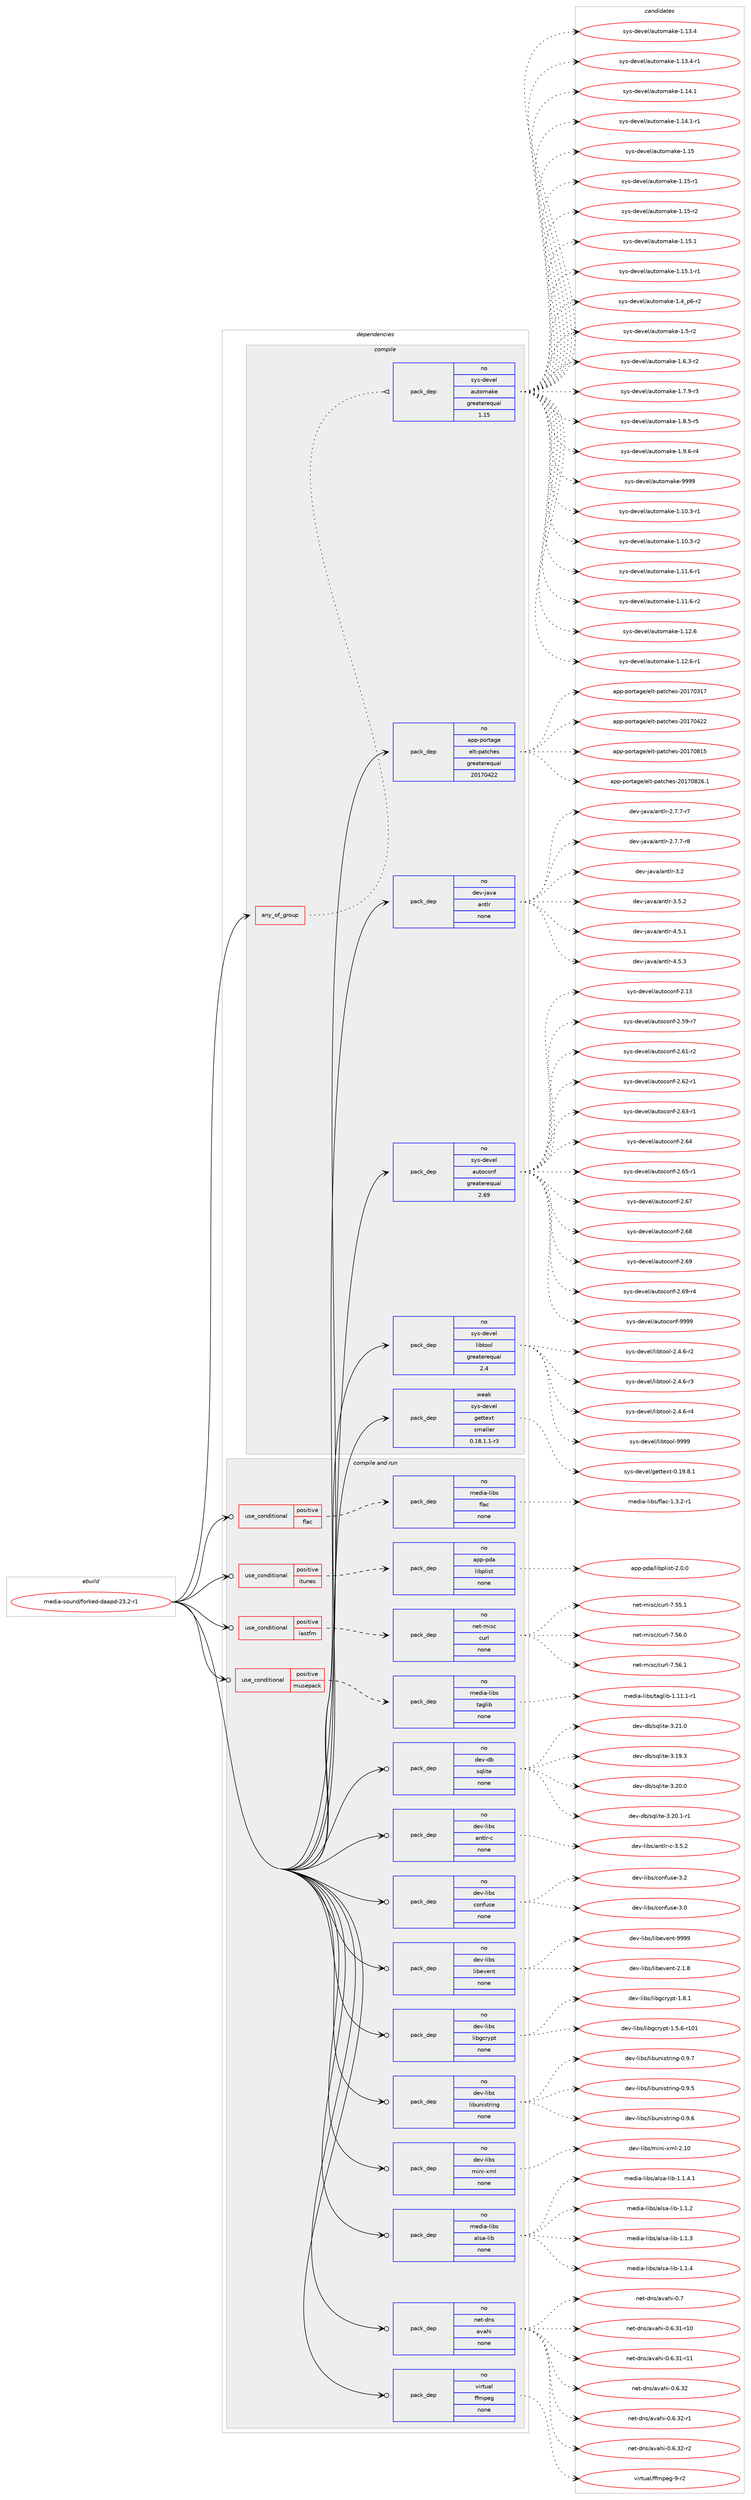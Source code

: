 digraph prolog {

# *************
# Graph options
# *************

newrank=true;
concentrate=true;
compound=true;
graph [rankdir=LR,fontname=Helvetica,fontsize=10,ranksep=1.5];#, ranksep=2.5, nodesep=0.2];
edge  [arrowhead=vee];
node  [fontname=Helvetica,fontsize=10];

# **********
# The ebuild
# **********

subgraph cluster_leftcol {
color=gray;
rank=same;
label=<<i>ebuild</i>>;
id [label="media-sound/forked-daapd-23.2-r1", color=red, width=4, href="../media-sound/forked-daapd-23.2-r1.svg"];
}

# ****************
# The dependencies
# ****************

subgraph cluster_midcol {
color=gray;
label=<<i>dependencies</i>>;
subgraph cluster_compile {
fillcolor="#eeeeee";
style=filled;
label=<<i>compile</i>>;
subgraph any5954 {
dependency380629 [label=<<TABLE BORDER="0" CELLBORDER="1" CELLSPACING="0" CELLPADDING="4"><TR><TD CELLPADDING="10">any_of_group</TD></TR></TABLE>>, shape=none, color=red];subgraph pack281161 {
dependency380630 [label=<<TABLE BORDER="0" CELLBORDER="1" CELLSPACING="0" CELLPADDING="4" WIDTH="220"><TR><TD ROWSPAN="6" CELLPADDING="30">pack_dep</TD></TR><TR><TD WIDTH="110">no</TD></TR><TR><TD>sys-devel</TD></TR><TR><TD>automake</TD></TR><TR><TD>greaterequal</TD></TR><TR><TD>1.15</TD></TR></TABLE>>, shape=none, color=blue];
}
dependency380629:e -> dependency380630:w [weight=20,style="dotted",arrowhead="oinv"];
}
id:e -> dependency380629:w [weight=20,style="solid",arrowhead="vee"];
subgraph pack281162 {
dependency380631 [label=<<TABLE BORDER="0" CELLBORDER="1" CELLSPACING="0" CELLPADDING="4" WIDTH="220"><TR><TD ROWSPAN="6" CELLPADDING="30">pack_dep</TD></TR><TR><TD WIDTH="110">no</TD></TR><TR><TD>app-portage</TD></TR><TR><TD>elt-patches</TD></TR><TR><TD>greaterequal</TD></TR><TR><TD>20170422</TD></TR></TABLE>>, shape=none, color=blue];
}
id:e -> dependency380631:w [weight=20,style="solid",arrowhead="vee"];
subgraph pack281163 {
dependency380632 [label=<<TABLE BORDER="0" CELLBORDER="1" CELLSPACING="0" CELLPADDING="4" WIDTH="220"><TR><TD ROWSPAN="6" CELLPADDING="30">pack_dep</TD></TR><TR><TD WIDTH="110">no</TD></TR><TR><TD>dev-java</TD></TR><TR><TD>antlr</TD></TR><TR><TD>none</TD></TR><TR><TD></TD></TR></TABLE>>, shape=none, color=blue];
}
id:e -> dependency380632:w [weight=20,style="solid",arrowhead="vee"];
subgraph pack281164 {
dependency380633 [label=<<TABLE BORDER="0" CELLBORDER="1" CELLSPACING="0" CELLPADDING="4" WIDTH="220"><TR><TD ROWSPAN="6" CELLPADDING="30">pack_dep</TD></TR><TR><TD WIDTH="110">no</TD></TR><TR><TD>sys-devel</TD></TR><TR><TD>autoconf</TD></TR><TR><TD>greaterequal</TD></TR><TR><TD>2.69</TD></TR></TABLE>>, shape=none, color=blue];
}
id:e -> dependency380633:w [weight=20,style="solid",arrowhead="vee"];
subgraph pack281165 {
dependency380634 [label=<<TABLE BORDER="0" CELLBORDER="1" CELLSPACING="0" CELLPADDING="4" WIDTH="220"><TR><TD ROWSPAN="6" CELLPADDING="30">pack_dep</TD></TR><TR><TD WIDTH="110">no</TD></TR><TR><TD>sys-devel</TD></TR><TR><TD>libtool</TD></TR><TR><TD>greaterequal</TD></TR><TR><TD>2.4</TD></TR></TABLE>>, shape=none, color=blue];
}
id:e -> dependency380634:w [weight=20,style="solid",arrowhead="vee"];
subgraph pack281166 {
dependency380635 [label=<<TABLE BORDER="0" CELLBORDER="1" CELLSPACING="0" CELLPADDING="4" WIDTH="220"><TR><TD ROWSPAN="6" CELLPADDING="30">pack_dep</TD></TR><TR><TD WIDTH="110">weak</TD></TR><TR><TD>sys-devel</TD></TR><TR><TD>gettext</TD></TR><TR><TD>smaller</TD></TR><TR><TD>0.18.1.1-r3</TD></TR></TABLE>>, shape=none, color=blue];
}
id:e -> dependency380635:w [weight=20,style="solid",arrowhead="vee"];
}
subgraph cluster_compileandrun {
fillcolor="#eeeeee";
style=filled;
label=<<i>compile and run</i>>;
subgraph cond93353 {
dependency380636 [label=<<TABLE BORDER="0" CELLBORDER="1" CELLSPACING="0" CELLPADDING="4"><TR><TD ROWSPAN="3" CELLPADDING="10">use_conditional</TD></TR><TR><TD>positive</TD></TR><TR><TD>flac</TD></TR></TABLE>>, shape=none, color=red];
subgraph pack281167 {
dependency380637 [label=<<TABLE BORDER="0" CELLBORDER="1" CELLSPACING="0" CELLPADDING="4" WIDTH="220"><TR><TD ROWSPAN="6" CELLPADDING="30">pack_dep</TD></TR><TR><TD WIDTH="110">no</TD></TR><TR><TD>media-libs</TD></TR><TR><TD>flac</TD></TR><TR><TD>none</TD></TR><TR><TD></TD></TR></TABLE>>, shape=none, color=blue];
}
dependency380636:e -> dependency380637:w [weight=20,style="dashed",arrowhead="vee"];
}
id:e -> dependency380636:w [weight=20,style="solid",arrowhead="odotvee"];
subgraph cond93354 {
dependency380638 [label=<<TABLE BORDER="0" CELLBORDER="1" CELLSPACING="0" CELLPADDING="4"><TR><TD ROWSPAN="3" CELLPADDING="10">use_conditional</TD></TR><TR><TD>positive</TD></TR><TR><TD>itunes</TD></TR></TABLE>>, shape=none, color=red];
subgraph pack281168 {
dependency380639 [label=<<TABLE BORDER="0" CELLBORDER="1" CELLSPACING="0" CELLPADDING="4" WIDTH="220"><TR><TD ROWSPAN="6" CELLPADDING="30">pack_dep</TD></TR><TR><TD WIDTH="110">no</TD></TR><TR><TD>app-pda</TD></TR><TR><TD>libplist</TD></TR><TR><TD>none</TD></TR><TR><TD></TD></TR></TABLE>>, shape=none, color=blue];
}
dependency380638:e -> dependency380639:w [weight=20,style="dashed",arrowhead="vee"];
}
id:e -> dependency380638:w [weight=20,style="solid",arrowhead="odotvee"];
subgraph cond93355 {
dependency380640 [label=<<TABLE BORDER="0" CELLBORDER="1" CELLSPACING="0" CELLPADDING="4"><TR><TD ROWSPAN="3" CELLPADDING="10">use_conditional</TD></TR><TR><TD>positive</TD></TR><TR><TD>lastfm</TD></TR></TABLE>>, shape=none, color=red];
subgraph pack281169 {
dependency380641 [label=<<TABLE BORDER="0" CELLBORDER="1" CELLSPACING="0" CELLPADDING="4" WIDTH="220"><TR><TD ROWSPAN="6" CELLPADDING="30">pack_dep</TD></TR><TR><TD WIDTH="110">no</TD></TR><TR><TD>net-misc</TD></TR><TR><TD>curl</TD></TR><TR><TD>none</TD></TR><TR><TD></TD></TR></TABLE>>, shape=none, color=blue];
}
dependency380640:e -> dependency380641:w [weight=20,style="dashed",arrowhead="vee"];
}
id:e -> dependency380640:w [weight=20,style="solid",arrowhead="odotvee"];
subgraph cond93356 {
dependency380642 [label=<<TABLE BORDER="0" CELLBORDER="1" CELLSPACING="0" CELLPADDING="4"><TR><TD ROWSPAN="3" CELLPADDING="10">use_conditional</TD></TR><TR><TD>positive</TD></TR><TR><TD>musepack</TD></TR></TABLE>>, shape=none, color=red];
subgraph pack281170 {
dependency380643 [label=<<TABLE BORDER="0" CELLBORDER="1" CELLSPACING="0" CELLPADDING="4" WIDTH="220"><TR><TD ROWSPAN="6" CELLPADDING="30">pack_dep</TD></TR><TR><TD WIDTH="110">no</TD></TR><TR><TD>media-libs</TD></TR><TR><TD>taglib</TD></TR><TR><TD>none</TD></TR><TR><TD></TD></TR></TABLE>>, shape=none, color=blue];
}
dependency380642:e -> dependency380643:w [weight=20,style="dashed",arrowhead="vee"];
}
id:e -> dependency380642:w [weight=20,style="solid",arrowhead="odotvee"];
subgraph pack281171 {
dependency380644 [label=<<TABLE BORDER="0" CELLBORDER="1" CELLSPACING="0" CELLPADDING="4" WIDTH="220"><TR><TD ROWSPAN="6" CELLPADDING="30">pack_dep</TD></TR><TR><TD WIDTH="110">no</TD></TR><TR><TD>dev-db</TD></TR><TR><TD>sqlite</TD></TR><TR><TD>none</TD></TR><TR><TD></TD></TR></TABLE>>, shape=none, color=blue];
}
id:e -> dependency380644:w [weight=20,style="solid",arrowhead="odotvee"];
subgraph pack281172 {
dependency380645 [label=<<TABLE BORDER="0" CELLBORDER="1" CELLSPACING="0" CELLPADDING="4" WIDTH="220"><TR><TD ROWSPAN="6" CELLPADDING="30">pack_dep</TD></TR><TR><TD WIDTH="110">no</TD></TR><TR><TD>dev-libs</TD></TR><TR><TD>antlr-c</TD></TR><TR><TD>none</TD></TR><TR><TD></TD></TR></TABLE>>, shape=none, color=blue];
}
id:e -> dependency380645:w [weight=20,style="solid",arrowhead="odotvee"];
subgraph pack281173 {
dependency380646 [label=<<TABLE BORDER="0" CELLBORDER="1" CELLSPACING="0" CELLPADDING="4" WIDTH="220"><TR><TD ROWSPAN="6" CELLPADDING="30">pack_dep</TD></TR><TR><TD WIDTH="110">no</TD></TR><TR><TD>dev-libs</TD></TR><TR><TD>confuse</TD></TR><TR><TD>none</TD></TR><TR><TD></TD></TR></TABLE>>, shape=none, color=blue];
}
id:e -> dependency380646:w [weight=20,style="solid",arrowhead="odotvee"];
subgraph pack281174 {
dependency380647 [label=<<TABLE BORDER="0" CELLBORDER="1" CELLSPACING="0" CELLPADDING="4" WIDTH="220"><TR><TD ROWSPAN="6" CELLPADDING="30">pack_dep</TD></TR><TR><TD WIDTH="110">no</TD></TR><TR><TD>dev-libs</TD></TR><TR><TD>libevent</TD></TR><TR><TD>none</TD></TR><TR><TD></TD></TR></TABLE>>, shape=none, color=blue];
}
id:e -> dependency380647:w [weight=20,style="solid",arrowhead="odotvee"];
subgraph pack281175 {
dependency380648 [label=<<TABLE BORDER="0" CELLBORDER="1" CELLSPACING="0" CELLPADDING="4" WIDTH="220"><TR><TD ROWSPAN="6" CELLPADDING="30">pack_dep</TD></TR><TR><TD WIDTH="110">no</TD></TR><TR><TD>dev-libs</TD></TR><TR><TD>libgcrypt</TD></TR><TR><TD>none</TD></TR><TR><TD></TD></TR></TABLE>>, shape=none, color=blue];
}
id:e -> dependency380648:w [weight=20,style="solid",arrowhead="odotvee"];
subgraph pack281176 {
dependency380649 [label=<<TABLE BORDER="0" CELLBORDER="1" CELLSPACING="0" CELLPADDING="4" WIDTH="220"><TR><TD ROWSPAN="6" CELLPADDING="30">pack_dep</TD></TR><TR><TD WIDTH="110">no</TD></TR><TR><TD>dev-libs</TD></TR><TR><TD>libunistring</TD></TR><TR><TD>none</TD></TR><TR><TD></TD></TR></TABLE>>, shape=none, color=blue];
}
id:e -> dependency380649:w [weight=20,style="solid",arrowhead="odotvee"];
subgraph pack281177 {
dependency380650 [label=<<TABLE BORDER="0" CELLBORDER="1" CELLSPACING="0" CELLPADDING="4" WIDTH="220"><TR><TD ROWSPAN="6" CELLPADDING="30">pack_dep</TD></TR><TR><TD WIDTH="110">no</TD></TR><TR><TD>dev-libs</TD></TR><TR><TD>mini-xml</TD></TR><TR><TD>none</TD></TR><TR><TD></TD></TR></TABLE>>, shape=none, color=blue];
}
id:e -> dependency380650:w [weight=20,style="solid",arrowhead="odotvee"];
subgraph pack281178 {
dependency380651 [label=<<TABLE BORDER="0" CELLBORDER="1" CELLSPACING="0" CELLPADDING="4" WIDTH="220"><TR><TD ROWSPAN="6" CELLPADDING="30">pack_dep</TD></TR><TR><TD WIDTH="110">no</TD></TR><TR><TD>media-libs</TD></TR><TR><TD>alsa-lib</TD></TR><TR><TD>none</TD></TR><TR><TD></TD></TR></TABLE>>, shape=none, color=blue];
}
id:e -> dependency380651:w [weight=20,style="solid",arrowhead="odotvee"];
subgraph pack281179 {
dependency380652 [label=<<TABLE BORDER="0" CELLBORDER="1" CELLSPACING="0" CELLPADDING="4" WIDTH="220"><TR><TD ROWSPAN="6" CELLPADDING="30">pack_dep</TD></TR><TR><TD WIDTH="110">no</TD></TR><TR><TD>net-dns</TD></TR><TR><TD>avahi</TD></TR><TR><TD>none</TD></TR><TR><TD></TD></TR></TABLE>>, shape=none, color=blue];
}
id:e -> dependency380652:w [weight=20,style="solid",arrowhead="odotvee"];
subgraph pack281180 {
dependency380653 [label=<<TABLE BORDER="0" CELLBORDER="1" CELLSPACING="0" CELLPADDING="4" WIDTH="220"><TR><TD ROWSPAN="6" CELLPADDING="30">pack_dep</TD></TR><TR><TD WIDTH="110">no</TD></TR><TR><TD>virtual</TD></TR><TR><TD>ffmpeg</TD></TR><TR><TD>none</TD></TR><TR><TD></TD></TR></TABLE>>, shape=none, color=blue];
}
id:e -> dependency380653:w [weight=20,style="solid",arrowhead="odotvee"];
}
subgraph cluster_run {
fillcolor="#eeeeee";
style=filled;
label=<<i>run</i>>;
}
}

# **************
# The candidates
# **************

subgraph cluster_choices {
rank=same;
color=gray;
label=<<i>candidates</i>>;

subgraph choice281161 {
color=black;
nodesep=1;
choice11512111545100101118101108479711711611110997107101454946494846514511449 [label="sys-devel/automake-1.10.3-r1", color=red, width=4,href="../sys-devel/automake-1.10.3-r1.svg"];
choice11512111545100101118101108479711711611110997107101454946494846514511450 [label="sys-devel/automake-1.10.3-r2", color=red, width=4,href="../sys-devel/automake-1.10.3-r2.svg"];
choice11512111545100101118101108479711711611110997107101454946494946544511449 [label="sys-devel/automake-1.11.6-r1", color=red, width=4,href="../sys-devel/automake-1.11.6-r1.svg"];
choice11512111545100101118101108479711711611110997107101454946494946544511450 [label="sys-devel/automake-1.11.6-r2", color=red, width=4,href="../sys-devel/automake-1.11.6-r2.svg"];
choice1151211154510010111810110847971171161111099710710145494649504654 [label="sys-devel/automake-1.12.6", color=red, width=4,href="../sys-devel/automake-1.12.6.svg"];
choice11512111545100101118101108479711711611110997107101454946495046544511449 [label="sys-devel/automake-1.12.6-r1", color=red, width=4,href="../sys-devel/automake-1.12.6-r1.svg"];
choice1151211154510010111810110847971171161111099710710145494649514652 [label="sys-devel/automake-1.13.4", color=red, width=4,href="../sys-devel/automake-1.13.4.svg"];
choice11512111545100101118101108479711711611110997107101454946495146524511449 [label="sys-devel/automake-1.13.4-r1", color=red, width=4,href="../sys-devel/automake-1.13.4-r1.svg"];
choice1151211154510010111810110847971171161111099710710145494649524649 [label="sys-devel/automake-1.14.1", color=red, width=4,href="../sys-devel/automake-1.14.1.svg"];
choice11512111545100101118101108479711711611110997107101454946495246494511449 [label="sys-devel/automake-1.14.1-r1", color=red, width=4,href="../sys-devel/automake-1.14.1-r1.svg"];
choice115121115451001011181011084797117116111109971071014549464953 [label="sys-devel/automake-1.15", color=red, width=4,href="../sys-devel/automake-1.15.svg"];
choice1151211154510010111810110847971171161111099710710145494649534511449 [label="sys-devel/automake-1.15-r1", color=red, width=4,href="../sys-devel/automake-1.15-r1.svg"];
choice1151211154510010111810110847971171161111099710710145494649534511450 [label="sys-devel/automake-1.15-r2", color=red, width=4,href="../sys-devel/automake-1.15-r2.svg"];
choice1151211154510010111810110847971171161111099710710145494649534649 [label="sys-devel/automake-1.15.1", color=red, width=4,href="../sys-devel/automake-1.15.1.svg"];
choice11512111545100101118101108479711711611110997107101454946495346494511449 [label="sys-devel/automake-1.15.1-r1", color=red, width=4,href="../sys-devel/automake-1.15.1-r1.svg"];
choice115121115451001011181011084797117116111109971071014549465295112544511450 [label="sys-devel/automake-1.4_p6-r2", color=red, width=4,href="../sys-devel/automake-1.4_p6-r2.svg"];
choice11512111545100101118101108479711711611110997107101454946534511450 [label="sys-devel/automake-1.5-r2", color=red, width=4,href="../sys-devel/automake-1.5-r2.svg"];
choice115121115451001011181011084797117116111109971071014549465446514511450 [label="sys-devel/automake-1.6.3-r2", color=red, width=4,href="../sys-devel/automake-1.6.3-r2.svg"];
choice115121115451001011181011084797117116111109971071014549465546574511451 [label="sys-devel/automake-1.7.9-r3", color=red, width=4,href="../sys-devel/automake-1.7.9-r3.svg"];
choice115121115451001011181011084797117116111109971071014549465646534511453 [label="sys-devel/automake-1.8.5-r5", color=red, width=4,href="../sys-devel/automake-1.8.5-r5.svg"];
choice115121115451001011181011084797117116111109971071014549465746544511452 [label="sys-devel/automake-1.9.6-r4", color=red, width=4,href="../sys-devel/automake-1.9.6-r4.svg"];
choice115121115451001011181011084797117116111109971071014557575757 [label="sys-devel/automake-9999", color=red, width=4,href="../sys-devel/automake-9999.svg"];
dependency380630:e -> choice11512111545100101118101108479711711611110997107101454946494846514511449:w [style=dotted,weight="100"];
dependency380630:e -> choice11512111545100101118101108479711711611110997107101454946494846514511450:w [style=dotted,weight="100"];
dependency380630:e -> choice11512111545100101118101108479711711611110997107101454946494946544511449:w [style=dotted,weight="100"];
dependency380630:e -> choice11512111545100101118101108479711711611110997107101454946494946544511450:w [style=dotted,weight="100"];
dependency380630:e -> choice1151211154510010111810110847971171161111099710710145494649504654:w [style=dotted,weight="100"];
dependency380630:e -> choice11512111545100101118101108479711711611110997107101454946495046544511449:w [style=dotted,weight="100"];
dependency380630:e -> choice1151211154510010111810110847971171161111099710710145494649514652:w [style=dotted,weight="100"];
dependency380630:e -> choice11512111545100101118101108479711711611110997107101454946495146524511449:w [style=dotted,weight="100"];
dependency380630:e -> choice1151211154510010111810110847971171161111099710710145494649524649:w [style=dotted,weight="100"];
dependency380630:e -> choice11512111545100101118101108479711711611110997107101454946495246494511449:w [style=dotted,weight="100"];
dependency380630:e -> choice115121115451001011181011084797117116111109971071014549464953:w [style=dotted,weight="100"];
dependency380630:e -> choice1151211154510010111810110847971171161111099710710145494649534511449:w [style=dotted,weight="100"];
dependency380630:e -> choice1151211154510010111810110847971171161111099710710145494649534511450:w [style=dotted,weight="100"];
dependency380630:e -> choice1151211154510010111810110847971171161111099710710145494649534649:w [style=dotted,weight="100"];
dependency380630:e -> choice11512111545100101118101108479711711611110997107101454946495346494511449:w [style=dotted,weight="100"];
dependency380630:e -> choice115121115451001011181011084797117116111109971071014549465295112544511450:w [style=dotted,weight="100"];
dependency380630:e -> choice11512111545100101118101108479711711611110997107101454946534511450:w [style=dotted,weight="100"];
dependency380630:e -> choice115121115451001011181011084797117116111109971071014549465446514511450:w [style=dotted,weight="100"];
dependency380630:e -> choice115121115451001011181011084797117116111109971071014549465546574511451:w [style=dotted,weight="100"];
dependency380630:e -> choice115121115451001011181011084797117116111109971071014549465646534511453:w [style=dotted,weight="100"];
dependency380630:e -> choice115121115451001011181011084797117116111109971071014549465746544511452:w [style=dotted,weight="100"];
dependency380630:e -> choice115121115451001011181011084797117116111109971071014557575757:w [style=dotted,weight="100"];
}
subgraph choice281162 {
color=black;
nodesep=1;
choice97112112451121111141169710310147101108116451129711699104101115455048495548514955 [label="app-portage/elt-patches-20170317", color=red, width=4,href="../app-portage/elt-patches-20170317.svg"];
choice97112112451121111141169710310147101108116451129711699104101115455048495548525050 [label="app-portage/elt-patches-20170422", color=red, width=4,href="../app-portage/elt-patches-20170422.svg"];
choice97112112451121111141169710310147101108116451129711699104101115455048495548564953 [label="app-portage/elt-patches-20170815", color=red, width=4,href="../app-portage/elt-patches-20170815.svg"];
choice971121124511211111411697103101471011081164511297116991041011154550484955485650544649 [label="app-portage/elt-patches-20170826.1", color=red, width=4,href="../app-portage/elt-patches-20170826.1.svg"];
dependency380631:e -> choice97112112451121111141169710310147101108116451129711699104101115455048495548514955:w [style=dotted,weight="100"];
dependency380631:e -> choice97112112451121111141169710310147101108116451129711699104101115455048495548525050:w [style=dotted,weight="100"];
dependency380631:e -> choice97112112451121111141169710310147101108116451129711699104101115455048495548564953:w [style=dotted,weight="100"];
dependency380631:e -> choice971121124511211111411697103101471011081164511297116991041011154550484955485650544649:w [style=dotted,weight="100"];
}
subgraph choice281163 {
color=black;
nodesep=1;
choice10010111845106971189747971101161081144550465546554511455 [label="dev-java/antlr-2.7.7-r7", color=red, width=4,href="../dev-java/antlr-2.7.7-r7.svg"];
choice10010111845106971189747971101161081144550465546554511456 [label="dev-java/antlr-2.7.7-r8", color=red, width=4,href="../dev-java/antlr-2.7.7-r8.svg"];
choice100101118451069711897479711011610811445514650 [label="dev-java/antlr-3.2", color=red, width=4,href="../dev-java/antlr-3.2.svg"];
choice1001011184510697118974797110116108114455146534650 [label="dev-java/antlr-3.5.2", color=red, width=4,href="../dev-java/antlr-3.5.2.svg"];
choice1001011184510697118974797110116108114455246534649 [label="dev-java/antlr-4.5.1", color=red, width=4,href="../dev-java/antlr-4.5.1.svg"];
choice1001011184510697118974797110116108114455246534651 [label="dev-java/antlr-4.5.3", color=red, width=4,href="../dev-java/antlr-4.5.3.svg"];
dependency380632:e -> choice10010111845106971189747971101161081144550465546554511455:w [style=dotted,weight="100"];
dependency380632:e -> choice10010111845106971189747971101161081144550465546554511456:w [style=dotted,weight="100"];
dependency380632:e -> choice100101118451069711897479711011610811445514650:w [style=dotted,weight="100"];
dependency380632:e -> choice1001011184510697118974797110116108114455146534650:w [style=dotted,weight="100"];
dependency380632:e -> choice1001011184510697118974797110116108114455246534649:w [style=dotted,weight="100"];
dependency380632:e -> choice1001011184510697118974797110116108114455246534651:w [style=dotted,weight="100"];
}
subgraph choice281164 {
color=black;
nodesep=1;
choice115121115451001011181011084797117116111991111101024550464951 [label="sys-devel/autoconf-2.13", color=red, width=4,href="../sys-devel/autoconf-2.13.svg"];
choice1151211154510010111810110847971171161119911111010245504653574511455 [label="sys-devel/autoconf-2.59-r7", color=red, width=4,href="../sys-devel/autoconf-2.59-r7.svg"];
choice1151211154510010111810110847971171161119911111010245504654494511450 [label="sys-devel/autoconf-2.61-r2", color=red, width=4,href="../sys-devel/autoconf-2.61-r2.svg"];
choice1151211154510010111810110847971171161119911111010245504654504511449 [label="sys-devel/autoconf-2.62-r1", color=red, width=4,href="../sys-devel/autoconf-2.62-r1.svg"];
choice1151211154510010111810110847971171161119911111010245504654514511449 [label="sys-devel/autoconf-2.63-r1", color=red, width=4,href="../sys-devel/autoconf-2.63-r1.svg"];
choice115121115451001011181011084797117116111991111101024550465452 [label="sys-devel/autoconf-2.64", color=red, width=4,href="../sys-devel/autoconf-2.64.svg"];
choice1151211154510010111810110847971171161119911111010245504654534511449 [label="sys-devel/autoconf-2.65-r1", color=red, width=4,href="../sys-devel/autoconf-2.65-r1.svg"];
choice115121115451001011181011084797117116111991111101024550465455 [label="sys-devel/autoconf-2.67", color=red, width=4,href="../sys-devel/autoconf-2.67.svg"];
choice115121115451001011181011084797117116111991111101024550465456 [label="sys-devel/autoconf-2.68", color=red, width=4,href="../sys-devel/autoconf-2.68.svg"];
choice115121115451001011181011084797117116111991111101024550465457 [label="sys-devel/autoconf-2.69", color=red, width=4,href="../sys-devel/autoconf-2.69.svg"];
choice1151211154510010111810110847971171161119911111010245504654574511452 [label="sys-devel/autoconf-2.69-r4", color=red, width=4,href="../sys-devel/autoconf-2.69-r4.svg"];
choice115121115451001011181011084797117116111991111101024557575757 [label="sys-devel/autoconf-9999", color=red, width=4,href="../sys-devel/autoconf-9999.svg"];
dependency380633:e -> choice115121115451001011181011084797117116111991111101024550464951:w [style=dotted,weight="100"];
dependency380633:e -> choice1151211154510010111810110847971171161119911111010245504653574511455:w [style=dotted,weight="100"];
dependency380633:e -> choice1151211154510010111810110847971171161119911111010245504654494511450:w [style=dotted,weight="100"];
dependency380633:e -> choice1151211154510010111810110847971171161119911111010245504654504511449:w [style=dotted,weight="100"];
dependency380633:e -> choice1151211154510010111810110847971171161119911111010245504654514511449:w [style=dotted,weight="100"];
dependency380633:e -> choice115121115451001011181011084797117116111991111101024550465452:w [style=dotted,weight="100"];
dependency380633:e -> choice1151211154510010111810110847971171161119911111010245504654534511449:w [style=dotted,weight="100"];
dependency380633:e -> choice115121115451001011181011084797117116111991111101024550465455:w [style=dotted,weight="100"];
dependency380633:e -> choice115121115451001011181011084797117116111991111101024550465456:w [style=dotted,weight="100"];
dependency380633:e -> choice115121115451001011181011084797117116111991111101024550465457:w [style=dotted,weight="100"];
dependency380633:e -> choice1151211154510010111810110847971171161119911111010245504654574511452:w [style=dotted,weight="100"];
dependency380633:e -> choice115121115451001011181011084797117116111991111101024557575757:w [style=dotted,weight="100"];
}
subgraph choice281165 {
color=black;
nodesep=1;
choice1151211154510010111810110847108105981161111111084550465246544511450 [label="sys-devel/libtool-2.4.6-r2", color=red, width=4,href="../sys-devel/libtool-2.4.6-r2.svg"];
choice1151211154510010111810110847108105981161111111084550465246544511451 [label="sys-devel/libtool-2.4.6-r3", color=red, width=4,href="../sys-devel/libtool-2.4.6-r3.svg"];
choice1151211154510010111810110847108105981161111111084550465246544511452 [label="sys-devel/libtool-2.4.6-r4", color=red, width=4,href="../sys-devel/libtool-2.4.6-r4.svg"];
choice1151211154510010111810110847108105981161111111084557575757 [label="sys-devel/libtool-9999", color=red, width=4,href="../sys-devel/libtool-9999.svg"];
dependency380634:e -> choice1151211154510010111810110847108105981161111111084550465246544511450:w [style=dotted,weight="100"];
dependency380634:e -> choice1151211154510010111810110847108105981161111111084550465246544511451:w [style=dotted,weight="100"];
dependency380634:e -> choice1151211154510010111810110847108105981161111111084550465246544511452:w [style=dotted,weight="100"];
dependency380634:e -> choice1151211154510010111810110847108105981161111111084557575757:w [style=dotted,weight="100"];
}
subgraph choice281166 {
color=black;
nodesep=1;
choice1151211154510010111810110847103101116116101120116454846495746564649 [label="sys-devel/gettext-0.19.8.1", color=red, width=4,href="../sys-devel/gettext-0.19.8.1.svg"];
dependency380635:e -> choice1151211154510010111810110847103101116116101120116454846495746564649:w [style=dotted,weight="100"];
}
subgraph choice281167 {
color=black;
nodesep=1;
choice1091011001059745108105981154710210897994549465146504511449 [label="media-libs/flac-1.3.2-r1", color=red, width=4,href="../media-libs/flac-1.3.2-r1.svg"];
dependency380637:e -> choice1091011001059745108105981154710210897994549465146504511449:w [style=dotted,weight="100"];
}
subgraph choice281168 {
color=black;
nodesep=1;
choice9711211245112100974710810598112108105115116455046484648 [label="app-pda/libplist-2.0.0", color=red, width=4,href="../app-pda/libplist-2.0.0.svg"];
dependency380639:e -> choice9711211245112100974710810598112108105115116455046484648:w [style=dotted,weight="100"];
}
subgraph choice281169 {
color=black;
nodesep=1;
choice1101011164510910511599479911711410845554653534649 [label="net-misc/curl-7.55.1", color=red, width=4,href="../net-misc/curl-7.55.1.svg"];
choice1101011164510910511599479911711410845554653544648 [label="net-misc/curl-7.56.0", color=red, width=4,href="../net-misc/curl-7.56.0.svg"];
choice1101011164510910511599479911711410845554653544649 [label="net-misc/curl-7.56.1", color=red, width=4,href="../net-misc/curl-7.56.1.svg"];
dependency380641:e -> choice1101011164510910511599479911711410845554653534649:w [style=dotted,weight="100"];
dependency380641:e -> choice1101011164510910511599479911711410845554653544648:w [style=dotted,weight="100"];
dependency380641:e -> choice1101011164510910511599479911711410845554653544649:w [style=dotted,weight="100"];
}
subgraph choice281170 {
color=black;
nodesep=1;
choice109101100105974510810598115471169710310810598454946494946494511449 [label="media-libs/taglib-1.11.1-r1", color=red, width=4,href="../media-libs/taglib-1.11.1-r1.svg"];
dependency380643:e -> choice109101100105974510810598115471169710310810598454946494946494511449:w [style=dotted,weight="100"];
}
subgraph choice281171 {
color=black;
nodesep=1;
choice10010111845100984711511310810511610145514649574651 [label="dev-db/sqlite-3.19.3", color=red, width=4,href="../dev-db/sqlite-3.19.3.svg"];
choice10010111845100984711511310810511610145514650484648 [label="dev-db/sqlite-3.20.0", color=red, width=4,href="../dev-db/sqlite-3.20.0.svg"];
choice100101118451009847115113108105116101455146504846494511449 [label="dev-db/sqlite-3.20.1-r1", color=red, width=4,href="../dev-db/sqlite-3.20.1-r1.svg"];
choice10010111845100984711511310810511610145514650494648 [label="dev-db/sqlite-3.21.0", color=red, width=4,href="../dev-db/sqlite-3.21.0.svg"];
dependency380644:e -> choice10010111845100984711511310810511610145514649574651:w [style=dotted,weight="100"];
dependency380644:e -> choice10010111845100984711511310810511610145514650484648:w [style=dotted,weight="100"];
dependency380644:e -> choice100101118451009847115113108105116101455146504846494511449:w [style=dotted,weight="100"];
dependency380644:e -> choice10010111845100984711511310810511610145514650494648:w [style=dotted,weight="100"];
}
subgraph choice281172 {
color=black;
nodesep=1;
choice100101118451081059811547971101161081144599455146534650 [label="dev-libs/antlr-c-3.5.2", color=red, width=4,href="../dev-libs/antlr-c-3.5.2.svg"];
dependency380645:e -> choice100101118451081059811547971101161081144599455146534650:w [style=dotted,weight="100"];
}
subgraph choice281173 {
color=black;
nodesep=1;
choice1001011184510810598115479911111010211711510145514648 [label="dev-libs/confuse-3.0", color=red, width=4,href="../dev-libs/confuse-3.0.svg"];
choice1001011184510810598115479911111010211711510145514650 [label="dev-libs/confuse-3.2", color=red, width=4,href="../dev-libs/confuse-3.2.svg"];
dependency380646:e -> choice1001011184510810598115479911111010211711510145514648:w [style=dotted,weight="100"];
dependency380646:e -> choice1001011184510810598115479911111010211711510145514650:w [style=dotted,weight="100"];
}
subgraph choice281174 {
color=black;
nodesep=1;
choice10010111845108105981154710810598101118101110116455046494656 [label="dev-libs/libevent-2.1.8", color=red, width=4,href="../dev-libs/libevent-2.1.8.svg"];
choice100101118451081059811547108105981011181011101164557575757 [label="dev-libs/libevent-9999", color=red, width=4,href="../dev-libs/libevent-9999.svg"];
dependency380647:e -> choice10010111845108105981154710810598101118101110116455046494656:w [style=dotted,weight="100"];
dependency380647:e -> choice100101118451081059811547108105981011181011101164557575757:w [style=dotted,weight="100"];
}
subgraph choice281175 {
color=black;
nodesep=1;
choice100101118451081059811547108105981039911412111211645494653465445114494849 [label="dev-libs/libgcrypt-1.5.6-r101", color=red, width=4,href="../dev-libs/libgcrypt-1.5.6-r101.svg"];
choice1001011184510810598115471081059810399114121112116454946564649 [label="dev-libs/libgcrypt-1.8.1", color=red, width=4,href="../dev-libs/libgcrypt-1.8.1.svg"];
dependency380648:e -> choice100101118451081059811547108105981039911412111211645494653465445114494849:w [style=dotted,weight="100"];
dependency380648:e -> choice1001011184510810598115471081059810399114121112116454946564649:w [style=dotted,weight="100"];
}
subgraph choice281176 {
color=black;
nodesep=1;
choice10010111845108105981154710810598117110105115116114105110103454846574653 [label="dev-libs/libunistring-0.9.5", color=red, width=4,href="../dev-libs/libunistring-0.9.5.svg"];
choice10010111845108105981154710810598117110105115116114105110103454846574654 [label="dev-libs/libunistring-0.9.6", color=red, width=4,href="../dev-libs/libunistring-0.9.6.svg"];
choice10010111845108105981154710810598117110105115116114105110103454846574655 [label="dev-libs/libunistring-0.9.7", color=red, width=4,href="../dev-libs/libunistring-0.9.7.svg"];
dependency380649:e -> choice10010111845108105981154710810598117110105115116114105110103454846574653:w [style=dotted,weight="100"];
dependency380649:e -> choice10010111845108105981154710810598117110105115116114105110103454846574654:w [style=dotted,weight="100"];
dependency380649:e -> choice10010111845108105981154710810598117110105115116114105110103454846574655:w [style=dotted,weight="100"];
}
subgraph choice281177 {
color=black;
nodesep=1;
choice100101118451081059811547109105110105451201091084550464948 [label="dev-libs/mini-xml-2.10", color=red, width=4,href="../dev-libs/mini-xml-2.10.svg"];
dependency380650:e -> choice100101118451081059811547109105110105451201091084550464948:w [style=dotted,weight="100"];
}
subgraph choice281178 {
color=black;
nodesep=1;
choice1091011001059745108105981154797108115974510810598454946494650 [label="media-libs/alsa-lib-1.1.2", color=red, width=4,href="../media-libs/alsa-lib-1.1.2.svg"];
choice1091011001059745108105981154797108115974510810598454946494651 [label="media-libs/alsa-lib-1.1.3", color=red, width=4,href="../media-libs/alsa-lib-1.1.3.svg"];
choice1091011001059745108105981154797108115974510810598454946494652 [label="media-libs/alsa-lib-1.1.4", color=red, width=4,href="../media-libs/alsa-lib-1.1.4.svg"];
choice10910110010597451081059811547971081159745108105984549464946524649 [label="media-libs/alsa-lib-1.1.4.1", color=red, width=4,href="../media-libs/alsa-lib-1.1.4.1.svg"];
dependency380651:e -> choice1091011001059745108105981154797108115974510810598454946494650:w [style=dotted,weight="100"];
dependency380651:e -> choice1091011001059745108105981154797108115974510810598454946494651:w [style=dotted,weight="100"];
dependency380651:e -> choice1091011001059745108105981154797108115974510810598454946494652:w [style=dotted,weight="100"];
dependency380651:e -> choice10910110010597451081059811547971081159745108105984549464946524649:w [style=dotted,weight="100"];
}
subgraph choice281179 {
color=black;
nodesep=1;
choice1101011164510011011547971189710410545484654465149451144948 [label="net-dns/avahi-0.6.31-r10", color=red, width=4,href="../net-dns/avahi-0.6.31-r10.svg"];
choice1101011164510011011547971189710410545484654465149451144949 [label="net-dns/avahi-0.6.31-r11", color=red, width=4,href="../net-dns/avahi-0.6.31-r11.svg"];
choice1101011164510011011547971189710410545484654465150 [label="net-dns/avahi-0.6.32", color=red, width=4,href="../net-dns/avahi-0.6.32.svg"];
choice11010111645100110115479711897104105454846544651504511449 [label="net-dns/avahi-0.6.32-r1", color=red, width=4,href="../net-dns/avahi-0.6.32-r1.svg"];
choice11010111645100110115479711897104105454846544651504511450 [label="net-dns/avahi-0.6.32-r2", color=red, width=4,href="../net-dns/avahi-0.6.32-r2.svg"];
choice1101011164510011011547971189710410545484655 [label="net-dns/avahi-0.7", color=red, width=4,href="../net-dns/avahi-0.7.svg"];
dependency380652:e -> choice1101011164510011011547971189710410545484654465149451144948:w [style=dotted,weight="100"];
dependency380652:e -> choice1101011164510011011547971189710410545484654465149451144949:w [style=dotted,weight="100"];
dependency380652:e -> choice1101011164510011011547971189710410545484654465150:w [style=dotted,weight="100"];
dependency380652:e -> choice11010111645100110115479711897104105454846544651504511449:w [style=dotted,weight="100"];
dependency380652:e -> choice11010111645100110115479711897104105454846544651504511450:w [style=dotted,weight="100"];
dependency380652:e -> choice1101011164510011011547971189710410545484655:w [style=dotted,weight="100"];
}
subgraph choice281180 {
color=black;
nodesep=1;
choice118105114116117971084710210210911210110345574511450 [label="virtual/ffmpeg-9-r2", color=red, width=4,href="../virtual/ffmpeg-9-r2.svg"];
dependency380653:e -> choice118105114116117971084710210210911210110345574511450:w [style=dotted,weight="100"];
}
}

}
